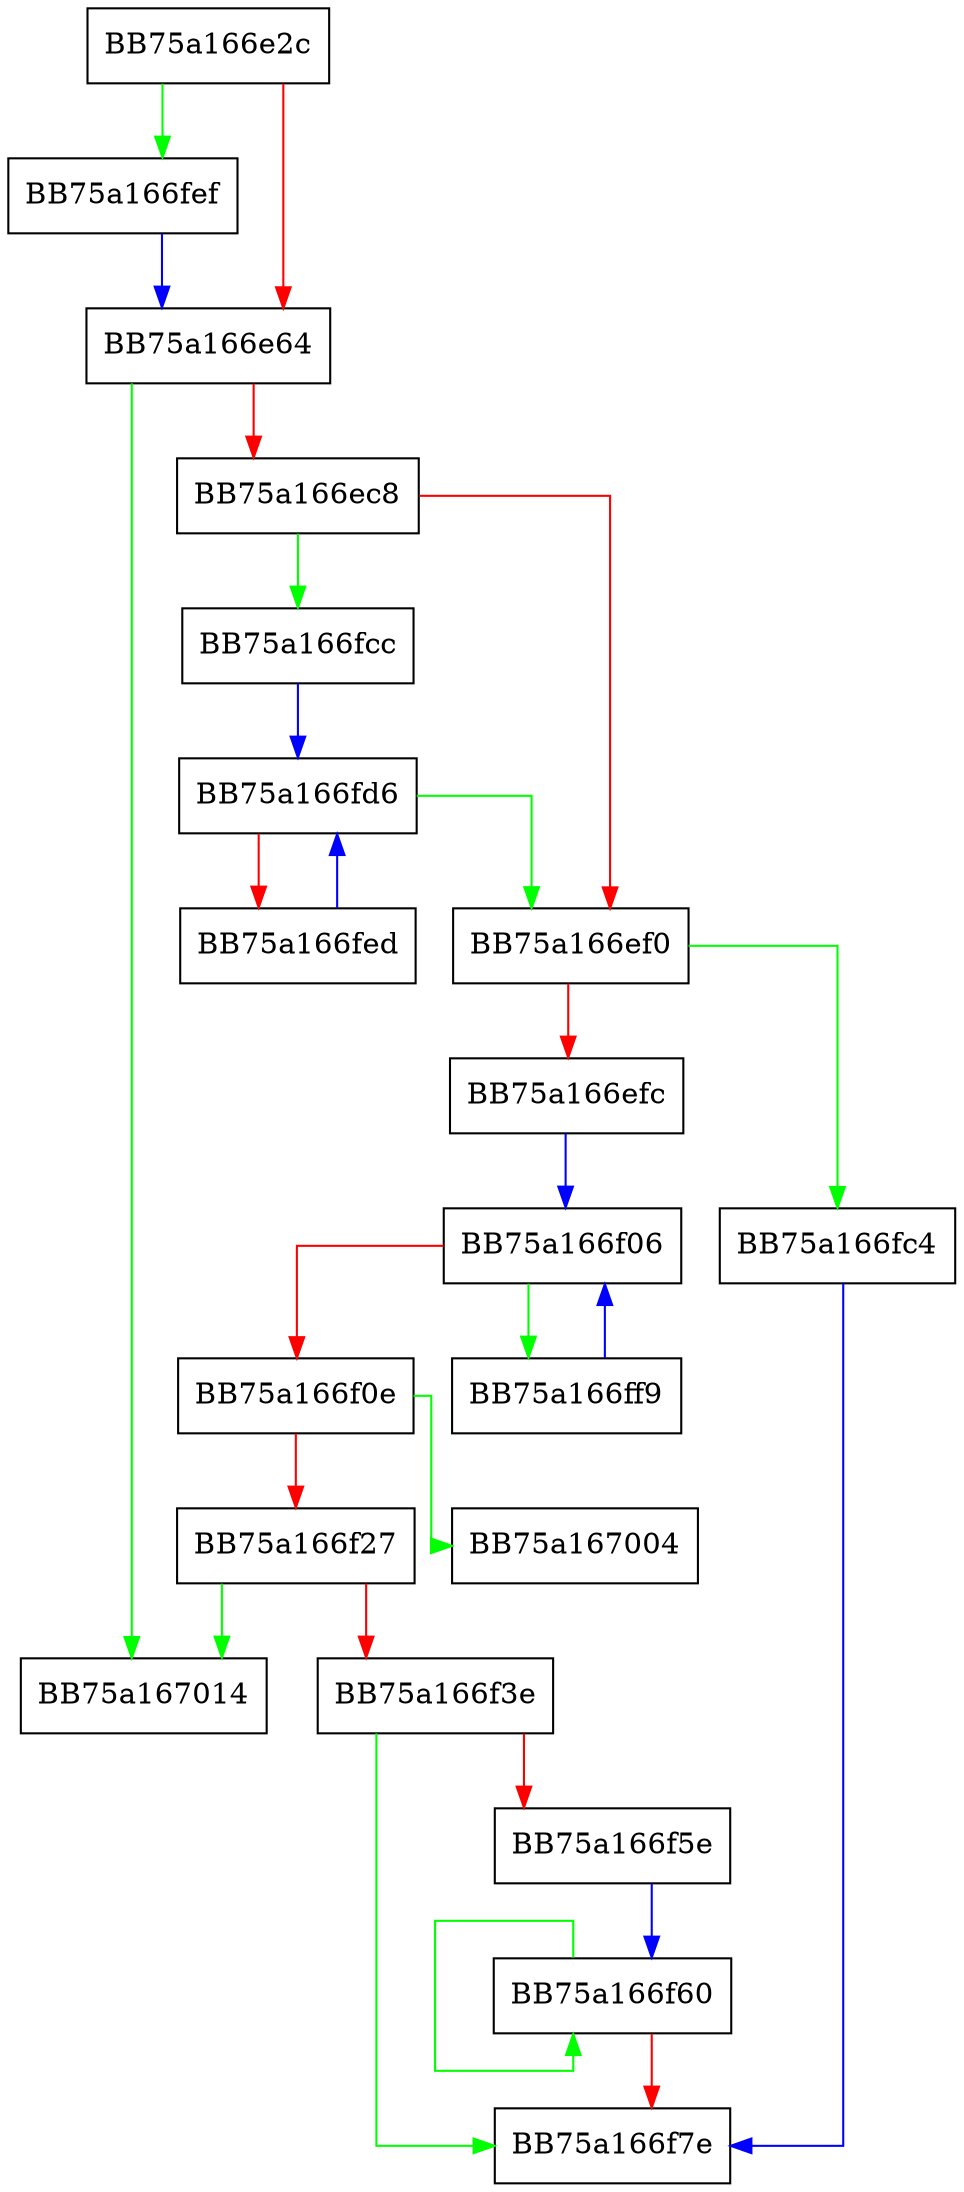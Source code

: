 digraph lua_createtable {
  node [shape="box"];
  graph [splines=ortho];
  BB75a166e2c -> BB75a166fef [color="green"];
  BB75a166e2c -> BB75a166e64 [color="red"];
  BB75a166e64 -> BB75a167014 [color="green"];
  BB75a166e64 -> BB75a166ec8 [color="red"];
  BB75a166ec8 -> BB75a166fcc [color="green"];
  BB75a166ec8 -> BB75a166ef0 [color="red"];
  BB75a166ef0 -> BB75a166fc4 [color="green"];
  BB75a166ef0 -> BB75a166efc [color="red"];
  BB75a166efc -> BB75a166f06 [color="blue"];
  BB75a166f06 -> BB75a166ff9 [color="green"];
  BB75a166f06 -> BB75a166f0e [color="red"];
  BB75a166f0e -> BB75a167004 [color="green"];
  BB75a166f0e -> BB75a166f27 [color="red"];
  BB75a166f27 -> BB75a167014 [color="green"];
  BB75a166f27 -> BB75a166f3e [color="red"];
  BB75a166f3e -> BB75a166f7e [color="green"];
  BB75a166f3e -> BB75a166f5e [color="red"];
  BB75a166f5e -> BB75a166f60 [color="blue"];
  BB75a166f60 -> BB75a166f60 [color="green"];
  BB75a166f60 -> BB75a166f7e [color="red"];
  BB75a166fc4 -> BB75a166f7e [color="blue"];
  BB75a166fcc -> BB75a166fd6 [color="blue"];
  BB75a166fd6 -> BB75a166ef0 [color="green"];
  BB75a166fd6 -> BB75a166fed [color="red"];
  BB75a166fed -> BB75a166fd6 [color="blue"];
  BB75a166fef -> BB75a166e64 [color="blue"];
  BB75a166ff9 -> BB75a166f06 [color="blue"];
}